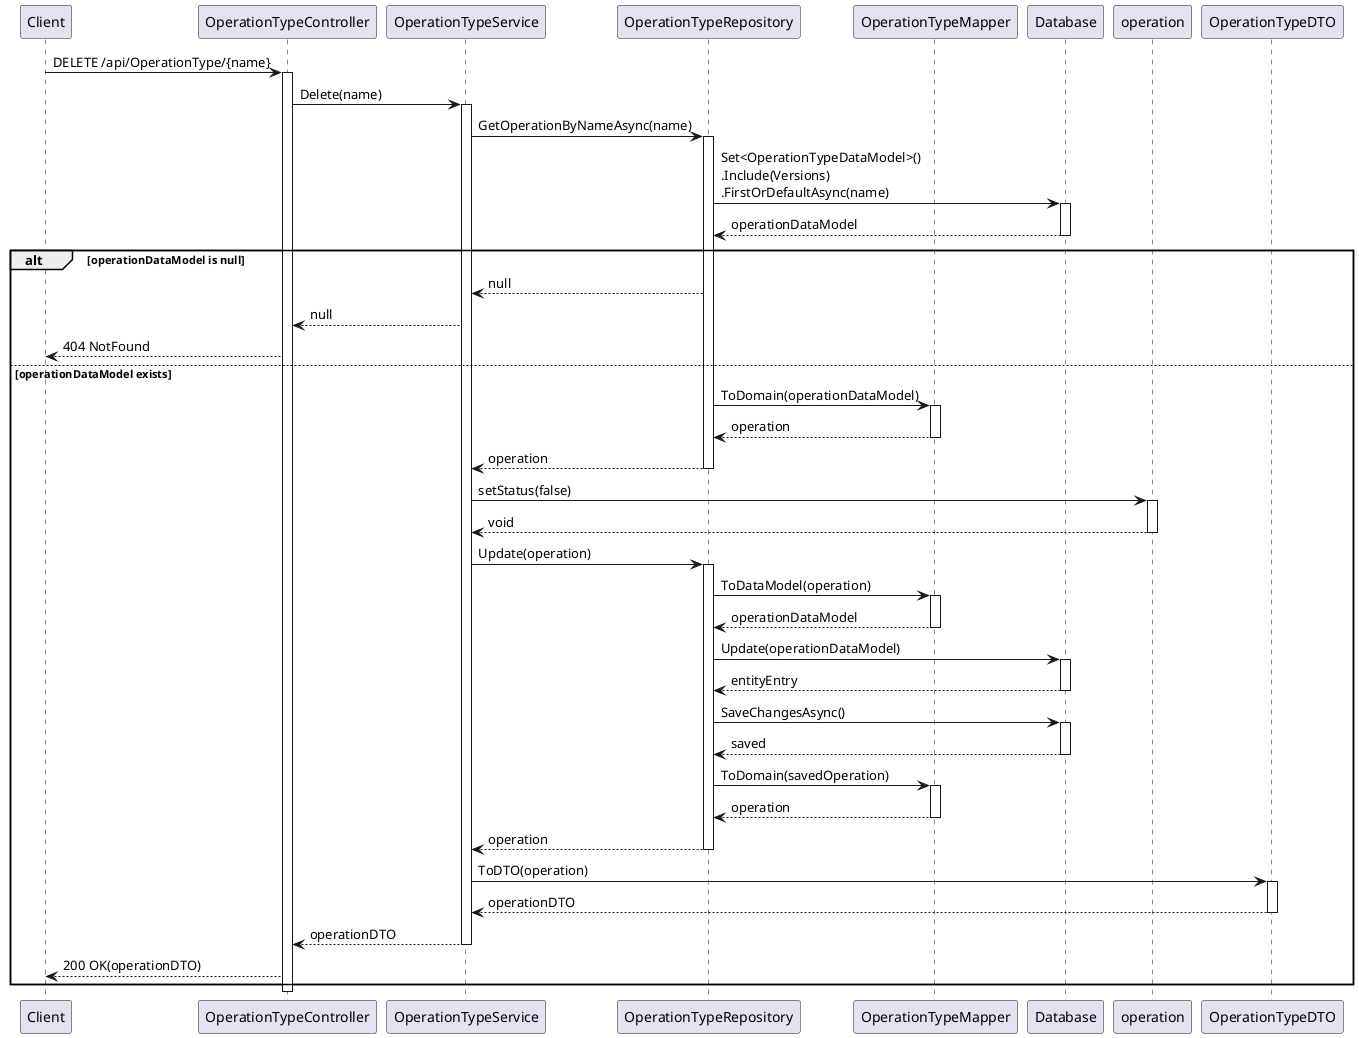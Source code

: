 @startuml OperationTypeDeleteOperation

participant "Client" as client
participant "OperationTypeController" as controller
participant "OperationTypeService" as service
participant "OperationTypeRepository" as repo
participant "OperationTypeMapper" as mapper
participant "Database" as db

client -> controller : DELETE /api/OperationType/{name}
activate controller

controller -> service : Delete(name)
activate service

service -> repo : GetOperationByNameAsync(name)
activate repo

repo -> db : Set<OperationTypeDataModel>()\n.Include(Versions)\n.FirstOrDefaultAsync(name)
activate db
db --> repo : operationDataModel
deactivate db

alt operationDataModel is null
    repo --> service : null
    service --> controller : null
    controller --> client : 404 NotFound
else operationDataModel exists
    repo -> mapper : ToDomain(operationDataModel)
    activate mapper
    mapper --> repo : operation
    deactivate mapper
    
    repo --> service : operation
    deactivate repo
    
    service -> operation : setStatus(false)
    activate operation
    operation --> service : void
    deactivate operation
    
    service -> repo : Update(operation)
    activate repo
    
    repo -> mapper : ToDataModel(operation)
    activate mapper
    mapper --> repo : operationDataModel
    deactivate mapper
    
    repo -> db : Update(operationDataModel)
    activate db
    db --> repo : entityEntry
    deactivate db
    
    repo -> db : SaveChangesAsync()
    activate db
    db --> repo : saved
    deactivate db
    
    repo -> mapper : ToDomain(savedOperation)
    activate mapper
    mapper --> repo : operation
    deactivate mapper
    
    repo --> service : operation
    deactivate repo
    
    service -> OperationTypeDTO : ToDTO(operation)
    activate OperationTypeDTO
    OperationTypeDTO --> service : operationDTO
    deactivate OperationTypeDTO
    
    service --> controller : operationDTO
    deactivate service
    
    controller --> client : 200 OK(operationDTO)
end

deactivate controller

@enduml